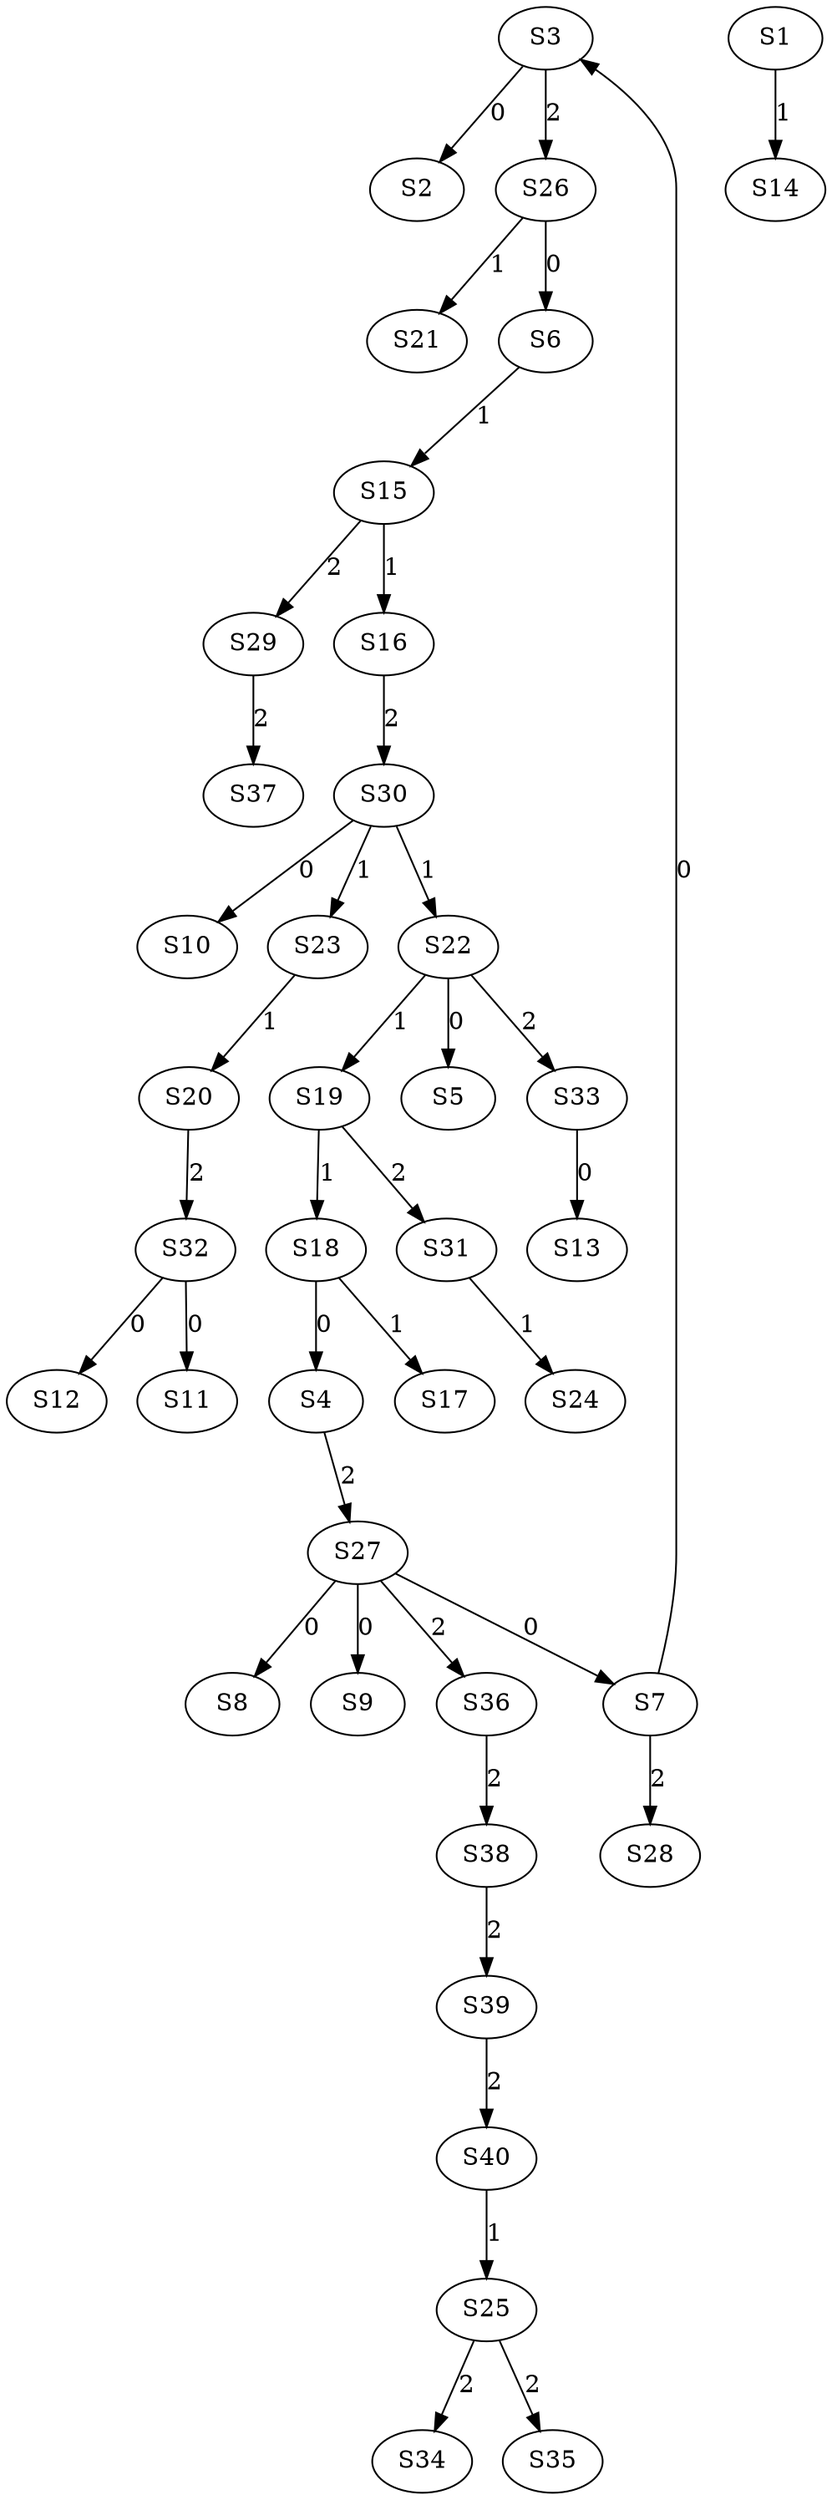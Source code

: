strict digraph {
	S3 -> S2 [ label = 0 ];
	S7 -> S3 [ label = 0 ];
	S18 -> S4 [ label = 0 ];
	S22 -> S5 [ label = 0 ];
	S26 -> S6 [ label = 0 ];
	S27 -> S7 [ label = 0 ];
	S27 -> S8 [ label = 0 ];
	S27 -> S9 [ label = 0 ];
	S30 -> S10 [ label = 0 ];
	S32 -> S11 [ label = 0 ];
	S32 -> S12 [ label = 0 ];
	S33 -> S13 [ label = 0 ];
	S1 -> S14 [ label = 1 ];
	S6 -> S15 [ label = 1 ];
	S15 -> S16 [ label = 1 ];
	S18 -> S17 [ label = 1 ];
	S19 -> S18 [ label = 1 ];
	S22 -> S19 [ label = 1 ];
	S23 -> S20 [ label = 1 ];
	S26 -> S21 [ label = 1 ];
	S30 -> S22 [ label = 1 ];
	S30 -> S23 [ label = 1 ];
	S31 -> S24 [ label = 1 ];
	S40 -> S25 [ label = 1 ];
	S3 -> S26 [ label = 2 ];
	S4 -> S27 [ label = 2 ];
	S7 -> S28 [ label = 2 ];
	S15 -> S29 [ label = 2 ];
	S16 -> S30 [ label = 2 ];
	S19 -> S31 [ label = 2 ];
	S20 -> S32 [ label = 2 ];
	S22 -> S33 [ label = 2 ];
	S25 -> S34 [ label = 2 ];
	S25 -> S35 [ label = 2 ];
	S27 -> S36 [ label = 2 ];
	S29 -> S37 [ label = 2 ];
	S36 -> S38 [ label = 2 ];
	S38 -> S39 [ label = 2 ];
	S39 -> S40 [ label = 2 ];
}